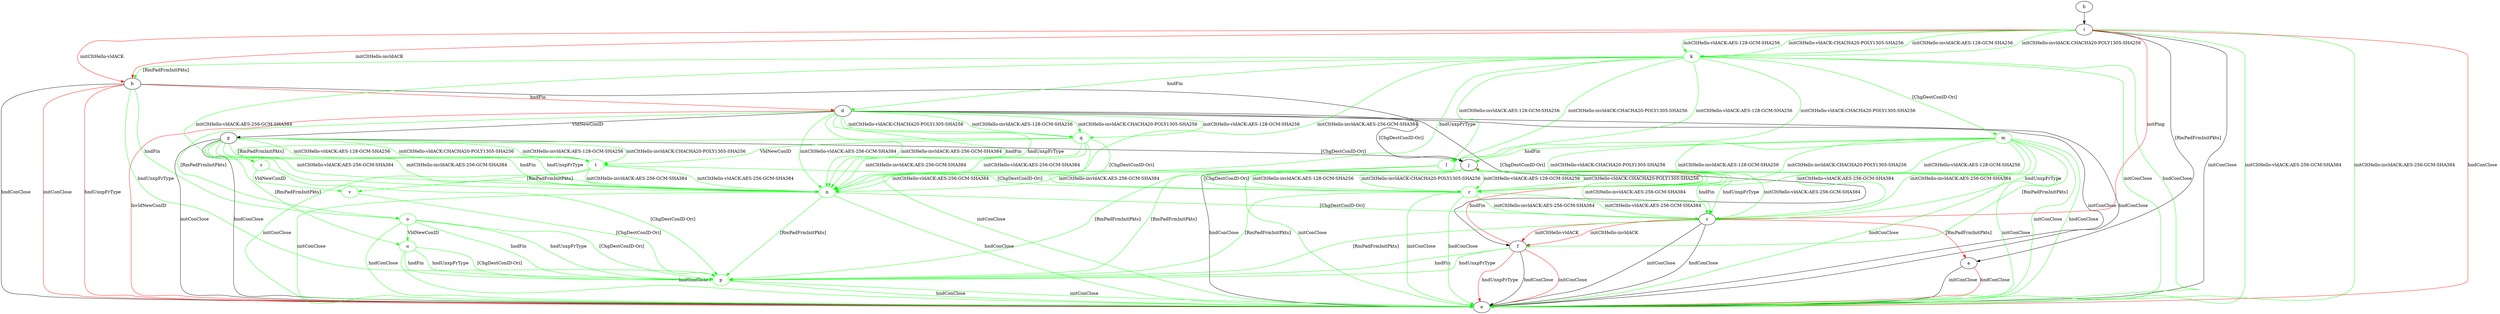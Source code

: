 digraph "" {
	a -> e	[key=0,
		label="initConClose "];
	a -> e	[key=1,
		color=red,
		label="hndConClose "];
	b -> d	[key=0,
		color=red,
		label="hndFin "];
	b -> e	[key=0,
		label="hndConClose "];
	b -> e	[key=1,
		color=red,
		label="initConClose "];
	b -> e	[key=2,
		color=red,
		label="hndUnxpFrType "];
	b -> f	[key=0,
		label="[ChgDestConID-Ori] "];
	o	[color=green];
	b -> o	[key=0,
		color=green,
		label="hndFin "];
	p	[color=green];
	b -> p	[key=0,
		color=green,
		label="hndUnxpFrType "];
	c -> a	[key=0,
		color=red,
		label="[RmPadFrmInitPkts] "];
	c -> e	[key=0,
		label="initConClose "];
	c -> e	[key=1,
		label="hndConClose "];
	c -> f	[key=0,
		color=red,
		label="initCltHello-vldACK "];
	c -> f	[key=1,
		color=red,
		label="initCltHello-invldACK "];
	c -> p	[key=0,
		color=green,
		label="[RmPadFrmInitPkts] "];
	d -> e	[key=0,
		label="initConClose "];
	d -> e	[key=1,
		label="hndConClose "];
	d -> e	[key=2,
		color=red,
		label="InvldNewConID "];
	d -> g	[key=0,
		label="VldNewConID "];
	d -> j	[key=0,
		label="[ChgDestConID-Ori] "];
	n	[color=green];
	d -> n	[key=0,
		color=green,
		label="initCltHello-vldACK:AES-256-GCM-SHA384 "];
	d -> n	[key=1,
		color=green,
		label="initCltHello-invldACK:AES-256-GCM-SHA384 "];
	d -> n	[key=2,
		color=green,
		label="hndFin "];
	d -> n	[key=3,
		color=green,
		label="hndUnxpFrType "];
	d -> o	[key=0,
		color=green,
		label="[RmPadFrmInitPkts] "];
	q	[color=green];
	d -> q	[key=0,
		color=green,
		label="initCltHello-vldACK:AES-128-GCM-SHA256 "];
	d -> q	[key=1,
		color=green,
		label="initCltHello-vldACK:CHACHA20-POLY1305-SHA256 "];
	d -> q	[key=2,
		color=green,
		label="initCltHello-invldACK:AES-128-GCM-SHA256 "];
	d -> q	[key=3,
		color=green,
		label="initCltHello-invldACK:CHACHA20-POLY1305-SHA256 "];
	f -> e	[key=0,
		label="hndConClose "];
	f -> e	[key=1,
		color=red,
		label="initConClose "];
	f -> e	[key=2,
		color=red,
		label="hndUnxpFrType "];
	f -> j	[key=0,
		color=red,
		label="hndFin "];
	f -> p	[key=0,
		color=green,
		label="hndFin "];
	f -> p	[key=1,
		color=green,
		label="hndUnxpFrType "];
	g -> e	[key=0,
		label="initConClose "];
	g -> e	[key=1,
		label="hndConClose "];
	g -> j	[key=0,
		label="[ChgDestConID-Ori] "];
	g -> n	[key=0,
		color=green,
		label="initCltHello-vldACK:AES-256-GCM-SHA384 "];
	g -> n	[key=1,
		color=green,
		label="initCltHello-invldACK:AES-256-GCM-SHA384 "];
	g -> n	[key=2,
		color=green,
		label="hndFin "];
	g -> n	[key=3,
		color=green,
		label="hndUnxpFrType "];
	t	[color=green];
	g -> t	[key=0,
		color=green,
		label="initCltHello-vldACK:AES-128-GCM-SHA256 "];
	g -> t	[key=1,
		color=green,
		label="initCltHello-vldACK:CHACHA20-POLY1305-SHA256 "];
	g -> t	[key=2,
		color=green,
		label="initCltHello-invldACK:AES-128-GCM-SHA256 "];
	g -> t	[key=3,
		color=green,
		label="initCltHello-invldACK:CHACHA20-POLY1305-SHA256 "];
	u	[color=green];
	g -> u	[key=0,
		color=green,
		label="[RmPadFrmInitPkts] "];
	h -> i	[key=0];
	i -> a	[key=0,
		label="[RmPadFrmInitPkts] "];
	i -> b	[key=0,
		color=red,
		label="initCltHello-vldACK "];
	i -> b	[key=1,
		color=red,
		label="initCltHello-invldACK "];
	i -> c	[key=0,
		color=red,
		label="initPing "];
	i -> e	[key=0,
		label="initConClose "];
	i -> e	[key=1,
		color=green,
		label="initCltHello-vldACK:AES-256-GCM-SHA384 "];
	i -> e	[key=2,
		color=green,
		label="initCltHello-invldACK:AES-256-GCM-SHA384 "];
	i -> e	[key=3,
		color=red,
		label="hndConClose "];
	k	[color=green];
	i -> k	[key=0,
		color=green,
		label="initCltHello-vldACK:AES-128-GCM-SHA256 "];
	i -> k	[key=1,
		color=green,
		label="initCltHello-vldACK:CHACHA20-POLY1305-SHA256 "];
	i -> k	[key=2,
		color=green,
		label="initCltHello-invldACK:AES-128-GCM-SHA256 "];
	i -> k	[key=3,
		color=green,
		label="initCltHello-invldACK:CHACHA20-POLY1305-SHA256 "];
	j -> c	[key=0,
		color=green,
		label="initCltHello-vldACK:AES-256-GCM-SHA384 "];
	j -> c	[key=1,
		color=green,
		label="initCltHello-invldACK:AES-256-GCM-SHA384 "];
	j -> c	[key=2,
		color=green,
		label="hndFin "];
	j -> c	[key=3,
		color=green,
		label="hndUnxpFrType "];
	j -> e	[key=0,
		label="hndConClose "];
	j -> e	[key=1,
		color=green,
		label="initConClose "];
	j -> p	[key=0,
		color=green,
		label="[RmPadFrmInitPkts] "];
	r	[color=green];
	j -> r	[key=0,
		color=green,
		label="initCltHello-vldACK:AES-128-GCM-SHA256 "];
	j -> r	[key=1,
		color=green,
		label="initCltHello-vldACK:CHACHA20-POLY1305-SHA256 "];
	j -> r	[key=2,
		color=green,
		label="initCltHello-invldACK:AES-128-GCM-SHA256 "];
	j -> r	[key=3,
		color=green,
		label="initCltHello-invldACK:CHACHA20-POLY1305-SHA256 "];
	k -> b	[key=0,
		color=green,
		label="[RmPadFrmInitPkts] "];
	k -> d	[key=0,
		color=green,
		label="hndFin "];
	k -> e	[key=0,
		color=green,
		label="initConClose "];
	k -> e	[key=1,
		color=green,
		label="hndConClose "];
	l	[color=green];
	k -> l	[key=0,
		color=green,
		label="initCltHello-vldACK:AES-128-GCM-SHA256 "];
	k -> l	[key=1,
		color=green,
		label="initCltHello-vldACK:CHACHA20-POLY1305-SHA256 "];
	k -> l	[key=2,
		color=green,
		label="initCltHello-invldACK:AES-128-GCM-SHA256 "];
	k -> l	[key=3,
		color=green,
		label="initCltHello-invldACK:CHACHA20-POLY1305-SHA256 "];
	m	[color=green];
	k -> m	[key=0,
		color=green,
		label="[ChgDestConID-Ori] "];
	k -> n	[key=0,
		color=green,
		label="initCltHello-vldACK:AES-256-GCM-SHA384 "];
	k -> n	[key=1,
		color=green,
		label="initCltHello-invldACK:AES-256-GCM-SHA384 "];
	k -> n	[key=2,
		color=green,
		label="hndUnxpFrType "];
	l -> e	[key=0,
		color=green,
		label="initConClose "];
	l -> e	[key=1,
		color=green,
		label="hndConClose "];
	l -> n	[key=0,
		color=green,
		label="initCltHello-vldACK:AES-256-GCM-SHA384 "];
	l -> n	[key=1,
		color=green,
		label="initCltHello-invldACK:AES-256-GCM-SHA384 "];
	l -> p	[key=0,
		color=green,
		label="[RmPadFrmInitPkts] "];
	l -> r	[key=0,
		color=green,
		label="[ChgDestConID-Ori] "];
	m -> c	[key=0,
		color=green,
		label="initCltHello-vldACK:AES-256-GCM-SHA384 "];
	m -> c	[key=1,
		color=green,
		label="initCltHello-invldACK:AES-256-GCM-SHA384 "];
	m -> c	[key=2,
		color=green,
		label="hndUnxpFrType "];
	m -> e	[key=0,
		color=green,
		label="initConClose "];
	m -> e	[key=1,
		color=green,
		label="hndConClose "];
	m -> f	[key=0,
		color=green,
		label="[RmPadFrmInitPkts] "];
	m -> j	[key=0,
		color=green,
		label="hndFin "];
	m -> r	[key=0,
		color=green,
		label="initCltHello-vldACK:AES-128-GCM-SHA256 "];
	m -> r	[key=1,
		color=green,
		label="initCltHello-vldACK:CHACHA20-POLY1305-SHA256 "];
	m -> r	[key=2,
		color=green,
		label="initCltHello-invldACK:AES-128-GCM-SHA256 "];
	m -> r	[key=3,
		color=green,
		label="initCltHello-invldACK:CHACHA20-POLY1305-SHA256 "];
	n -> c	[key=0,
		color=green,
		label="[ChgDestConID-Ori] "];
	n -> e	[key=0,
		color=green,
		label="initConClose "];
	n -> e	[key=1,
		color=green,
		label="hndConClose "];
	n -> p	[key=0,
		color=green,
		label="[RmPadFrmInitPkts] "];
	o -> e	[key=0,
		color=green,
		label="hndConClose "];
	o -> p	[key=0,
		color=green,
		label="hndFin "];
	o -> p	[key=1,
		color=green,
		label="hndUnxpFrType "];
	o -> p	[key=2,
		color=green,
		label="[ChgDestConID-Ori] "];
	o -> u	[key=0,
		color=green,
		label="VldNewConID "];
	p -> e	[key=0,
		color=green,
		label="initConClose "];
	p -> e	[key=1,
		color=green,
		label="hndConClose "];
	q -> e	[key=0,
		color=green,
		label="initConClose "];
	q -> n	[key=0,
		color=green,
		label="initCltHello-vldACK:AES-256-GCM-SHA384 "];
	q -> n	[key=1,
		color=green,
		label="initCltHello-invldACK:AES-256-GCM-SHA384 "];
	q -> r	[key=0,
		color=green,
		label="[ChgDestConID-Ori] "];
	s	[color=green];
	q -> s	[key=0,
		color=green,
		label="[RmPadFrmInitPkts] "];
	q -> t	[key=0,
		color=green,
		label="VldNewConID "];
	r -> c	[key=0,
		color=green,
		label="initCltHello-vldACK:AES-256-GCM-SHA384 "];
	r -> c	[key=1,
		color=green,
		label="initCltHello-invldACK:AES-256-GCM-SHA384 "];
	r -> e	[key=0,
		color=green,
		label="initConClose "];
	r -> e	[key=1,
		color=green,
		label="hndConClose "];
	r -> p	[key=0,
		color=green,
		label="[RmPadFrmInitPkts] "];
	s -> p	[key=0,
		color=green,
		label="[ChgDestConID-Ori] "];
	v	[color=green];
	s -> v	[key=0,
		color=green,
		label="VldNewConID "];
	t -> e	[key=0,
		color=green,
		label="initConClose "];
	t -> n	[key=0,
		color=green,
		label="initCltHello-vldACK:AES-256-GCM-SHA384 "];
	t -> n	[key=1,
		color=green,
		label="initCltHello-invldACK:AES-256-GCM-SHA384 "];
	t -> r	[key=0,
		color=green,
		label="[ChgDestConID-Ori] "];
	t -> v	[key=0,
		color=green,
		label="[RmPadFrmInitPkts] "];
	u -> e	[key=0,
		color=green,
		label="hndConClose "];
	u -> p	[key=0,
		color=green,
		label="hndFin "];
	u -> p	[key=1,
		color=green,
		label="hndUnxpFrType "];
	u -> p	[key=2,
		color=green,
		label="[ChgDestConID-Ori] "];
	v -> p	[key=0,
		color=green,
		label="[ChgDestConID-Ori] "];
}
